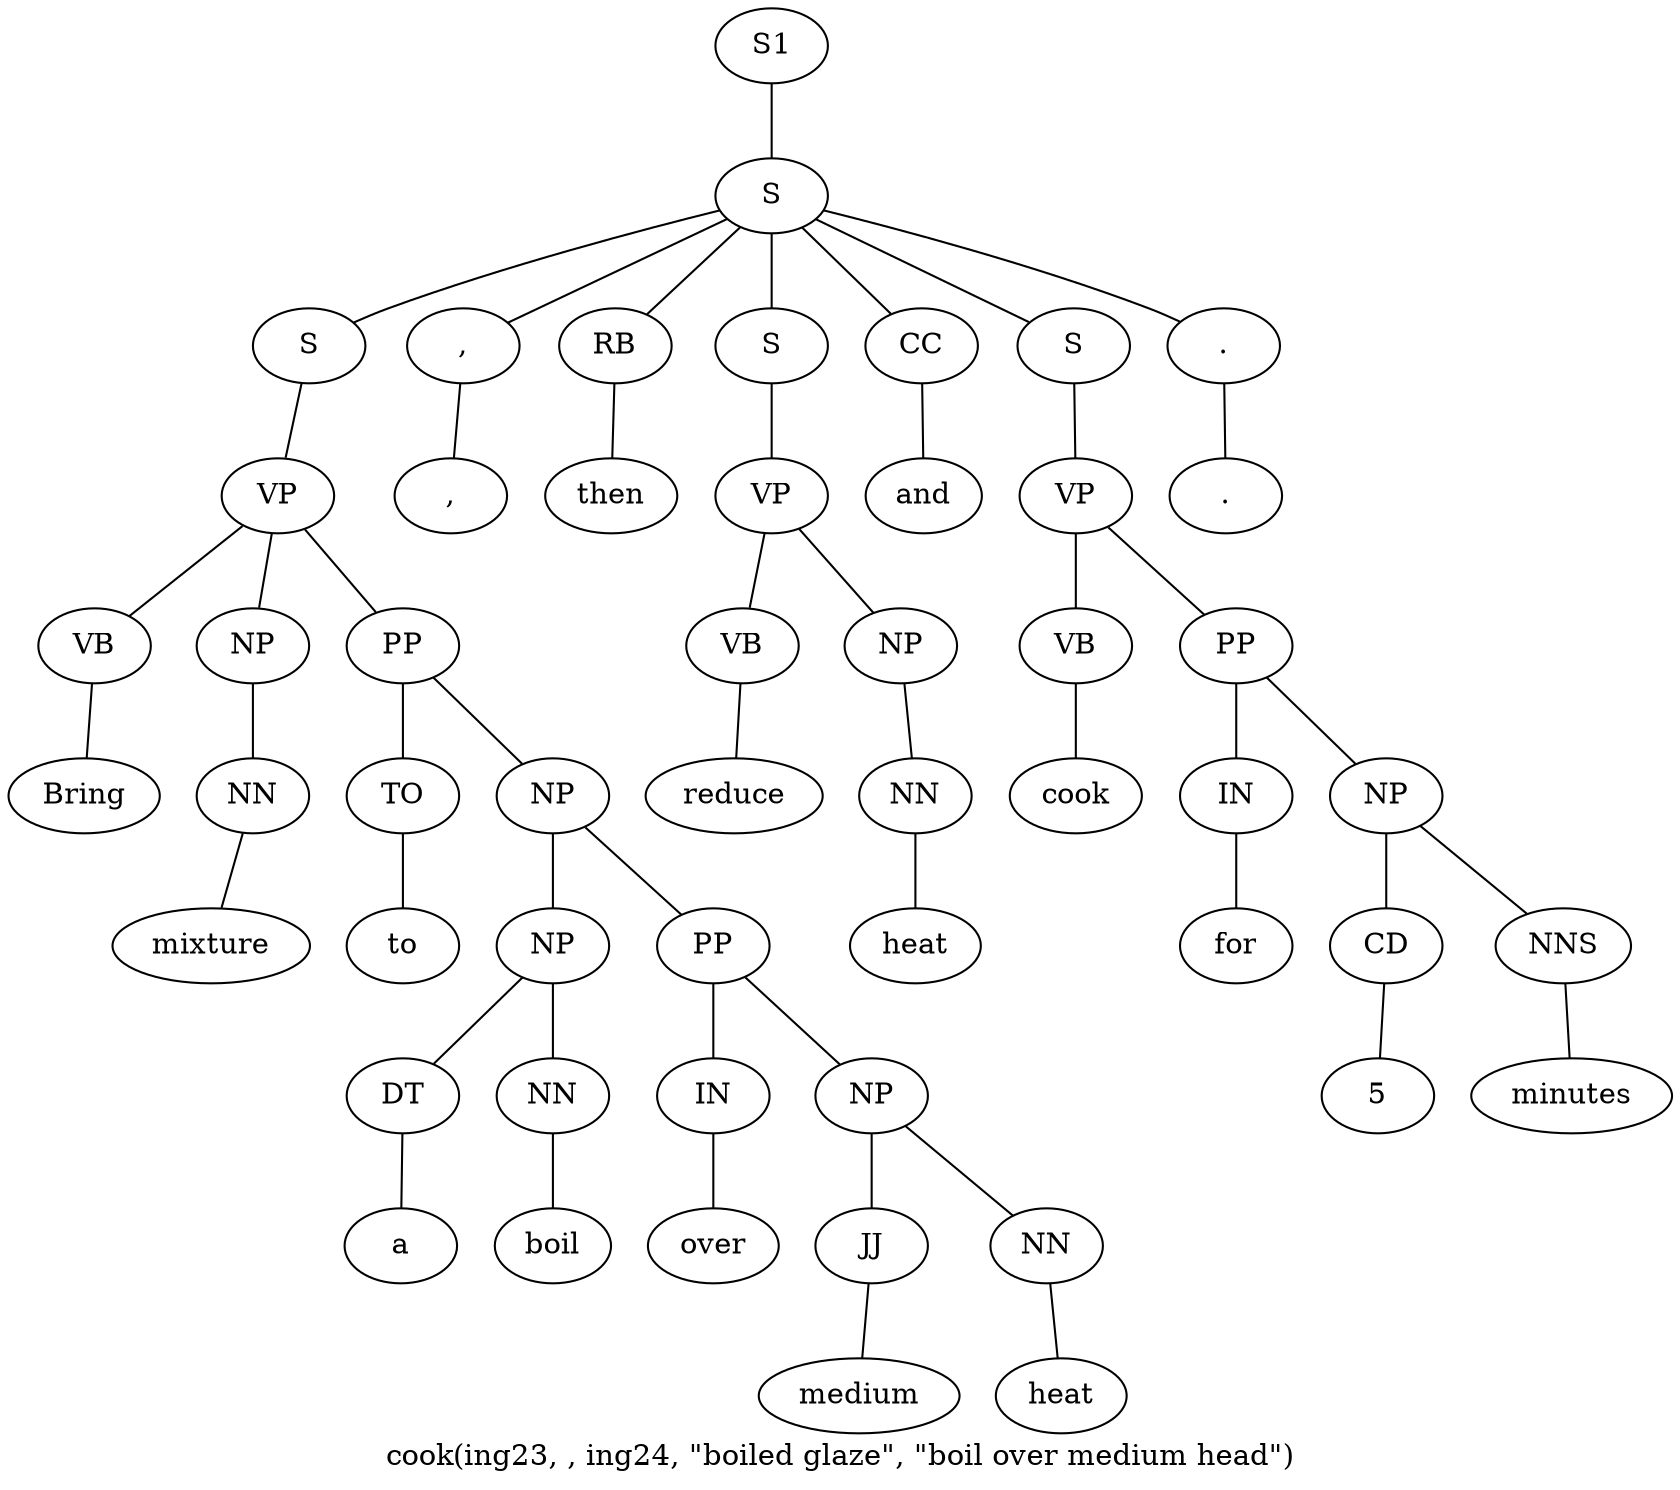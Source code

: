 graph SyntaxGraph {
	label = "cook(ing23, , ing24, \"boiled glaze\", \"boil over medium head\")";
	Node0 [label="S1"];
	Node1 [label="S"];
	Node2 [label="S"];
	Node3 [label="VP"];
	Node4 [label="VB"];
	Node5 [label="Bring"];
	Node6 [label="NP"];
	Node7 [label="NN"];
	Node8 [label="mixture"];
	Node9 [label="PP"];
	Node10 [label="TO"];
	Node11 [label="to"];
	Node12 [label="NP"];
	Node13 [label="NP"];
	Node14 [label="DT"];
	Node15 [label="a"];
	Node16 [label="NN"];
	Node17 [label="boil"];
	Node18 [label="PP"];
	Node19 [label="IN"];
	Node20 [label="over"];
	Node21 [label="NP"];
	Node22 [label="JJ"];
	Node23 [label="medium"];
	Node24 [label="NN"];
	Node25 [label="heat"];
	Node26 [label=","];
	Node27 [label=","];
	Node28 [label="RB"];
	Node29 [label="then"];
	Node30 [label="S"];
	Node31 [label="VP"];
	Node32 [label="VB"];
	Node33 [label="reduce"];
	Node34 [label="NP"];
	Node35 [label="NN"];
	Node36 [label="heat"];
	Node37 [label="CC"];
	Node38 [label="and"];
	Node39 [label="S"];
	Node40 [label="VP"];
	Node41 [label="VB"];
	Node42 [label="cook"];
	Node43 [label="PP"];
	Node44 [label="IN"];
	Node45 [label="for"];
	Node46 [label="NP"];
	Node47 [label="CD"];
	Node48 [label="5"];
	Node49 [label="NNS"];
	Node50 [label="minutes"];
	Node51 [label="."];
	Node52 [label="."];

	Node0 -- Node1;
	Node1 -- Node2;
	Node1 -- Node26;
	Node1 -- Node28;
	Node1 -- Node30;
	Node1 -- Node37;
	Node1 -- Node39;
	Node1 -- Node51;
	Node2 -- Node3;
	Node3 -- Node4;
	Node3 -- Node6;
	Node3 -- Node9;
	Node4 -- Node5;
	Node6 -- Node7;
	Node7 -- Node8;
	Node9 -- Node10;
	Node9 -- Node12;
	Node10 -- Node11;
	Node12 -- Node13;
	Node12 -- Node18;
	Node13 -- Node14;
	Node13 -- Node16;
	Node14 -- Node15;
	Node16 -- Node17;
	Node18 -- Node19;
	Node18 -- Node21;
	Node19 -- Node20;
	Node21 -- Node22;
	Node21 -- Node24;
	Node22 -- Node23;
	Node24 -- Node25;
	Node26 -- Node27;
	Node28 -- Node29;
	Node30 -- Node31;
	Node31 -- Node32;
	Node31 -- Node34;
	Node32 -- Node33;
	Node34 -- Node35;
	Node35 -- Node36;
	Node37 -- Node38;
	Node39 -- Node40;
	Node40 -- Node41;
	Node40 -- Node43;
	Node41 -- Node42;
	Node43 -- Node44;
	Node43 -- Node46;
	Node44 -- Node45;
	Node46 -- Node47;
	Node46 -- Node49;
	Node47 -- Node48;
	Node49 -- Node50;
	Node51 -- Node52;
}